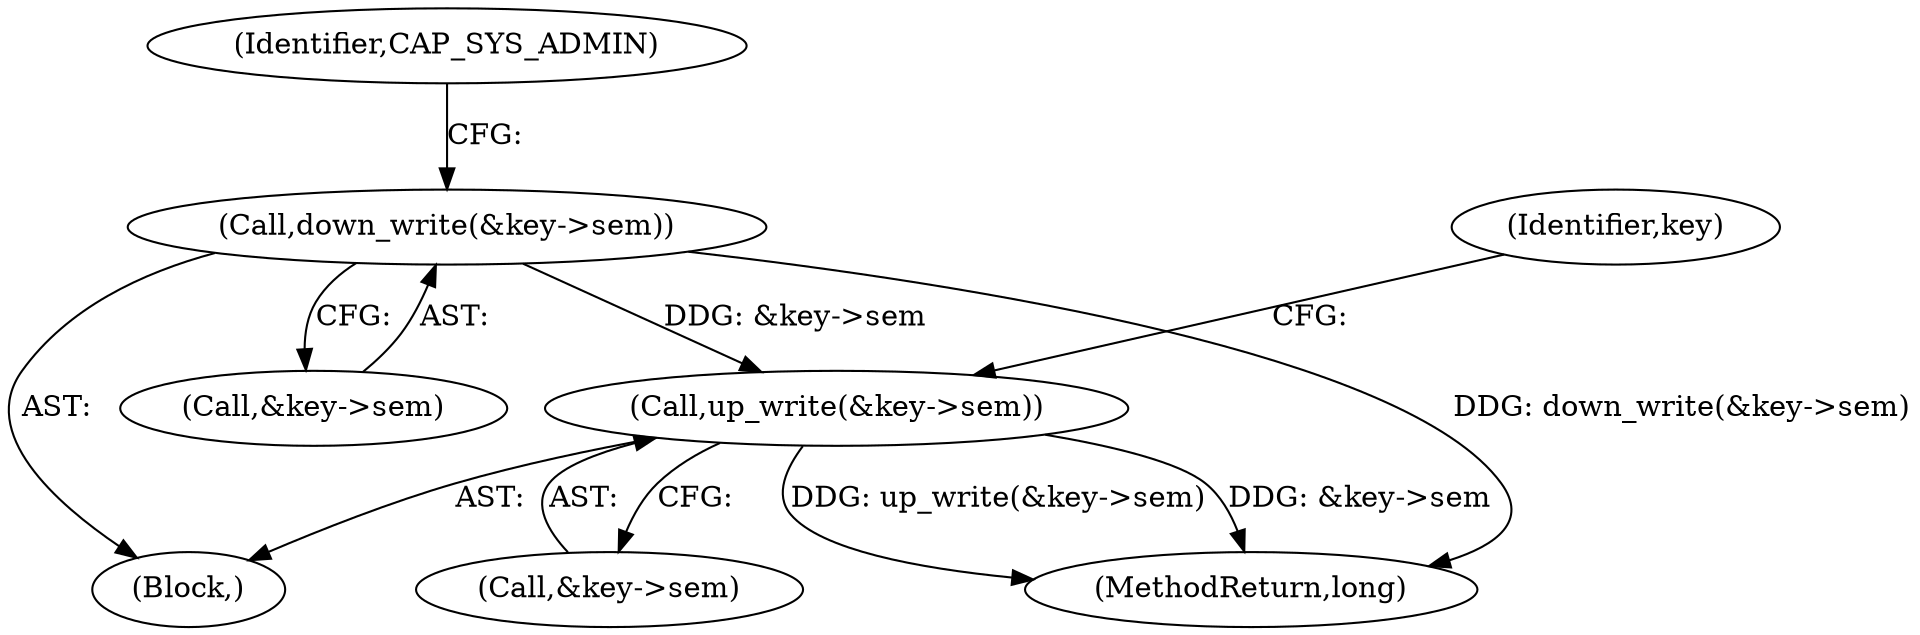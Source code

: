 digraph "0_linux_363b02dab09b3226f3bd1420dad9c72b79a42a76_8@API" {
"1000202" [label="(Call,down_write(&key->sem))"];
"1000443" [label="(Call,up_write(&key->sem))"];
"1000443" [label="(Call,up_write(&key->sem))"];
"1000471" [label="(MethodReturn,long)"];
"1000210" [label="(Identifier,CAP_SYS_ADMIN)"];
"1000203" [label="(Call,&key->sem)"];
"1000110" [label="(Block,)"];
"1000444" [label="(Call,&key->sem)"];
"1000449" [label="(Identifier,key)"];
"1000202" [label="(Call,down_write(&key->sem))"];
"1000202" -> "1000110"  [label="AST: "];
"1000202" -> "1000203"  [label="CFG: "];
"1000203" -> "1000202"  [label="AST: "];
"1000210" -> "1000202"  [label="CFG: "];
"1000202" -> "1000471"  [label="DDG: down_write(&key->sem)"];
"1000202" -> "1000443"  [label="DDG: &key->sem"];
"1000443" -> "1000110"  [label="AST: "];
"1000443" -> "1000444"  [label="CFG: "];
"1000444" -> "1000443"  [label="AST: "];
"1000449" -> "1000443"  [label="CFG: "];
"1000443" -> "1000471"  [label="DDG: up_write(&key->sem)"];
"1000443" -> "1000471"  [label="DDG: &key->sem"];
}
